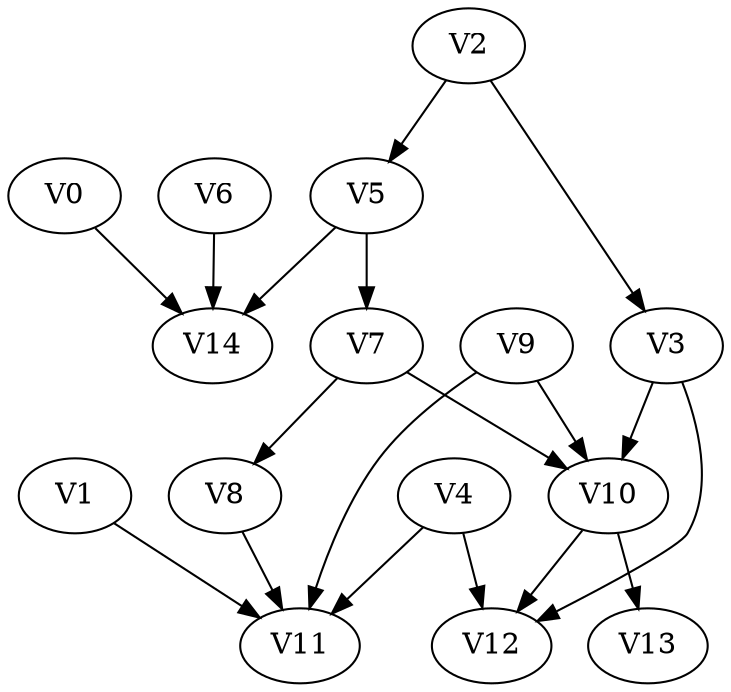 strict digraph my_dotgraph {
concentrate=True;
V0;
V1;
V2;
V3;
V4;
V5;
V6;
V7;
V8;
V9;
V10;
V11;
V12;
V13;
V14;
V0 -> V14;
V1 -> V11;
V2 -> V3;
V2 -> V5;
V3 -> V10;
V3 -> V12;
V4 -> V11;
V4 -> V12;
V5 -> V7;
V5 -> V14;
V6 -> V14;
V7 -> V8;
V7 -> V10;
V8 -> V11;
V9 -> V10;
V9 -> V11;
V10 -> V12;
V10 -> V13;
}